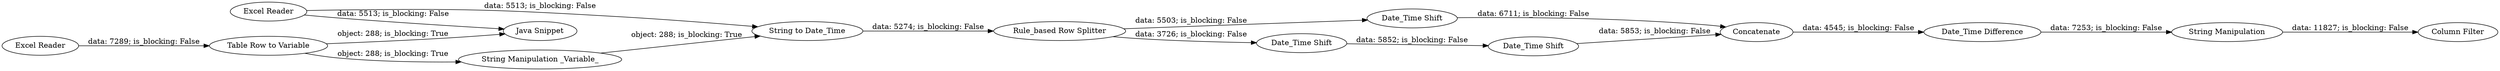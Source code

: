 digraph {
	"-6823684165850553633_18" [label="Column Filter"]
	"-6823684165850553633_6" [label="String to Date_Time"]
	"-6823684165850553633_16" [label="Date_Time Shift"]
	"-6823684165850553633_12" [label="Rule_based Row Splitter"]
	"-6823684165850553633_14" [label="Date_Time Shift"]
	"-6823684165850553633_4" [label="Java Snippet"]
	"-6823684165850553633_17" [label="String Manipulation"]
	"-6823684165850553633_15" [label=Concatenate]
	"-6823684165850553633_5" [label="String Manipulation _Variable_"]
	"-6823684165850553633_13" [label="Date_Time Shift"]
	"-6823684165850553633_2" [label="Excel Reader"]
	"-6823684165850553633_7" [label="Date_Time Difference"]
	"-6823684165850553633_1" [label="Excel Reader"]
	"-6823684165850553633_3" [label="Table Row to Variable"]
	"-6823684165850553633_6" -> "-6823684165850553633_12" [label="data: 5274; is_blocking: False"]
	"-6823684165850553633_16" -> "-6823684165850553633_15" [label="data: 5853; is_blocking: False"]
	"-6823684165850553633_3" -> "-6823684165850553633_4" [label="object: 288; is_blocking: True"]
	"-6823684165850553633_14" -> "-6823684165850553633_15" [label="data: 6711; is_blocking: False"]
	"-6823684165850553633_12" -> "-6823684165850553633_14" [label="data: 5503; is_blocking: False"]
	"-6823684165850553633_12" -> "-6823684165850553633_13" [label="data: 3726; is_blocking: False"]
	"-6823684165850553633_5" -> "-6823684165850553633_6" [label="object: 288; is_blocking: True"]
	"-6823684165850553633_2" -> "-6823684165850553633_3" [label="data: 7289; is_blocking: False"]
	"-6823684165850553633_13" -> "-6823684165850553633_16" [label="data: 5852; is_blocking: False"]
	"-6823684165850553633_1" -> "-6823684165850553633_4" [label="data: 5513; is_blocking: False"]
	"-6823684165850553633_3" -> "-6823684165850553633_5" [label="object: 288; is_blocking: True"]
	"-6823684165850553633_17" -> "-6823684165850553633_18" [label="data: 11827; is_blocking: False"]
	"-6823684165850553633_1" -> "-6823684165850553633_6" [label="data: 5513; is_blocking: False"]
	"-6823684165850553633_7" -> "-6823684165850553633_17" [label="data: 7253; is_blocking: False"]
	"-6823684165850553633_15" -> "-6823684165850553633_7" [label="data: 4545; is_blocking: False"]
	rankdir=LR
}
